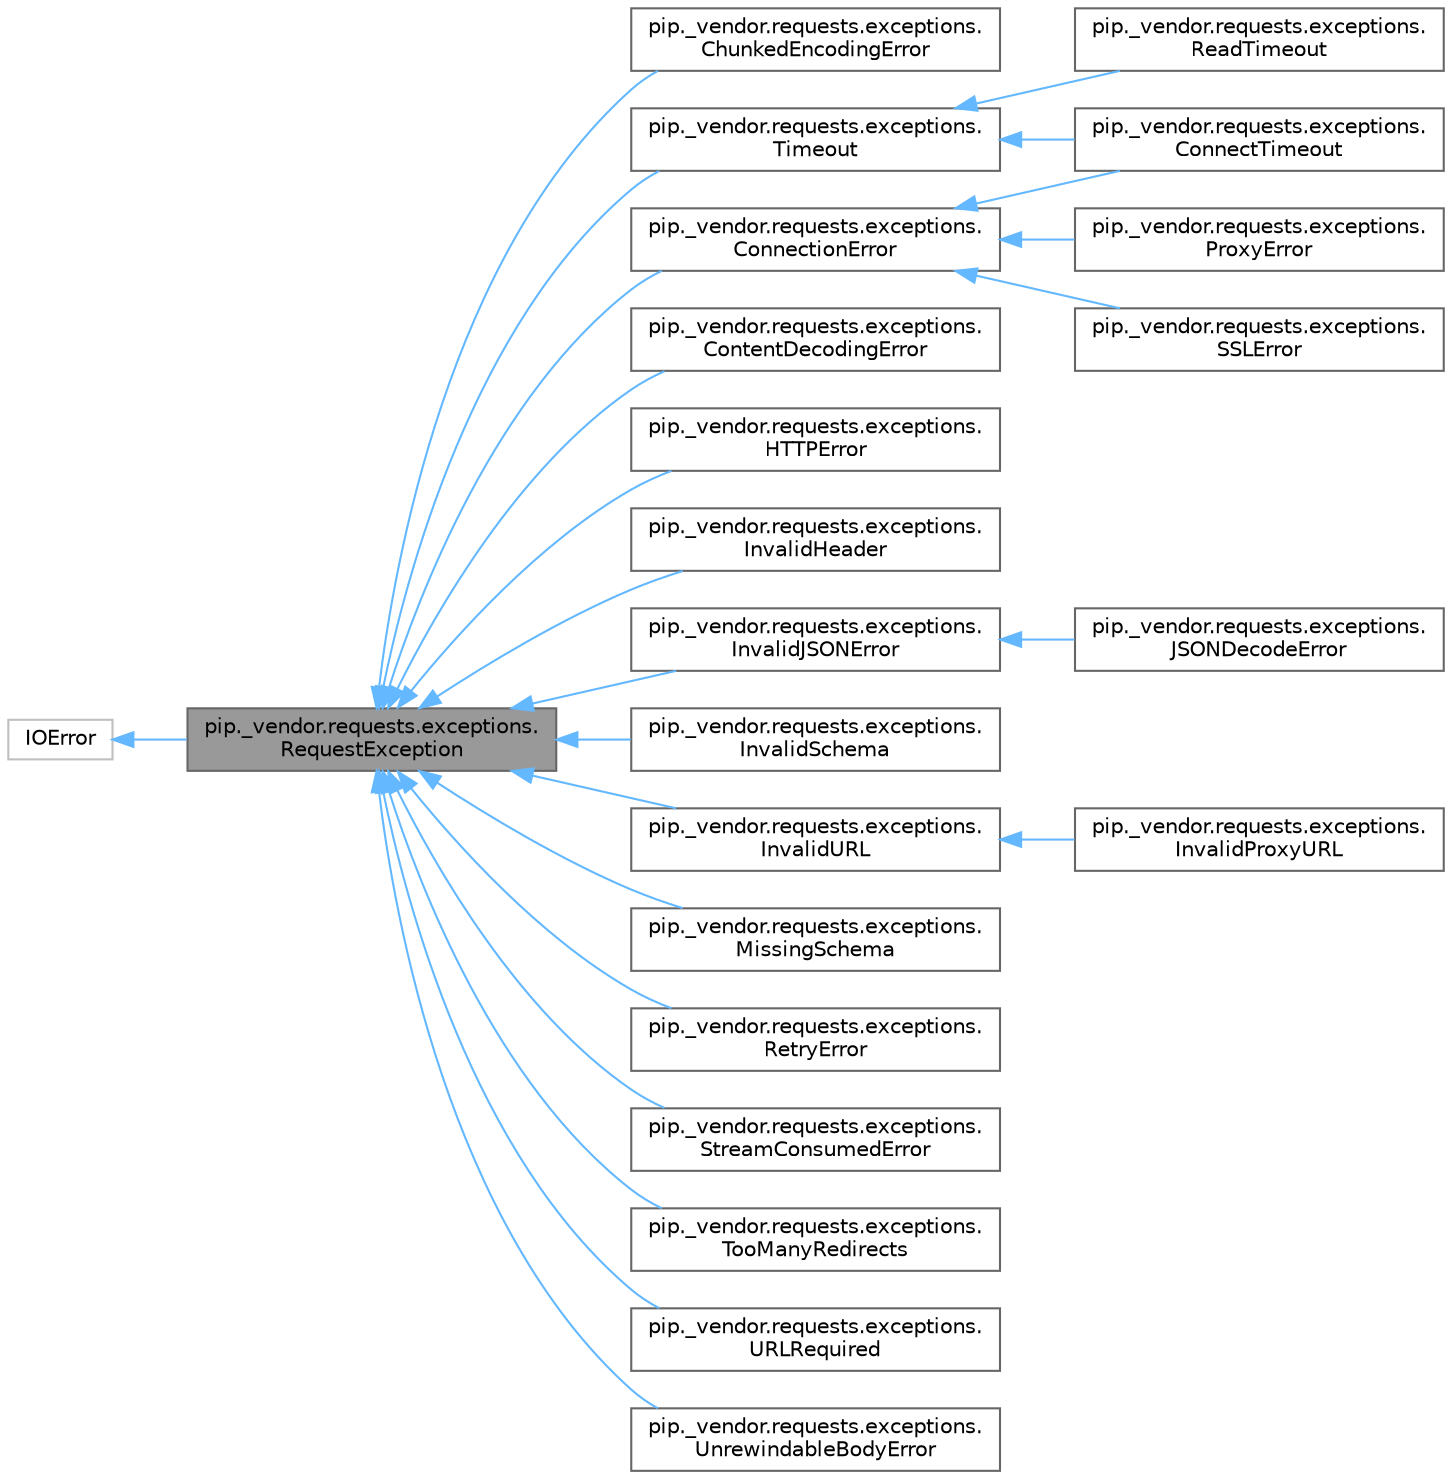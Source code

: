 digraph "pip._vendor.requests.exceptions.RequestException"
{
 // LATEX_PDF_SIZE
  bgcolor="transparent";
  edge [fontname=Helvetica,fontsize=10,labelfontname=Helvetica,labelfontsize=10];
  node [fontname=Helvetica,fontsize=10,shape=box,height=0.2,width=0.4];
  rankdir="LR";
  Node1 [id="Node000001",label="pip._vendor.requests.exceptions.\lRequestException",height=0.2,width=0.4,color="gray40", fillcolor="grey60", style="filled", fontcolor="black",tooltip=" "];
  Node2 -> Node1 [id="edge1_Node000001_Node000002",dir="back",color="steelblue1",style="solid",tooltip=" "];
  Node2 [id="Node000002",label="IOError",height=0.2,width=0.4,color="grey75", fillcolor="white", style="filled",URL="$d3/df1/classIOError.html",tooltip=" "];
  Node1 -> Node3 [id="edge2_Node000001_Node000003",dir="back",color="steelblue1",style="solid",tooltip=" "];
  Node3 [id="Node000003",label="pip._vendor.requests.exceptions.\lChunkedEncodingError",height=0.2,width=0.4,color="gray40", fillcolor="white", style="filled",URL="$d9/d5f/classpip_1_1__vendor_1_1requests_1_1exceptions_1_1ChunkedEncodingError.html",tooltip=" "];
  Node1 -> Node4 [id="edge3_Node000001_Node000004",dir="back",color="steelblue1",style="solid",tooltip=" "];
  Node4 [id="Node000004",label="pip._vendor.requests.exceptions.\lConnectionError",height=0.2,width=0.4,color="gray40", fillcolor="white", style="filled",URL="$d3/d67/classpip_1_1__vendor_1_1requests_1_1exceptions_1_1ConnectionError.html",tooltip=" "];
  Node4 -> Node5 [id="edge4_Node000004_Node000005",dir="back",color="steelblue1",style="solid",tooltip=" "];
  Node5 [id="Node000005",label="pip._vendor.requests.exceptions.\lConnectTimeout",height=0.2,width=0.4,color="gray40", fillcolor="white", style="filled",URL="$db/dcb/classpip_1_1__vendor_1_1requests_1_1exceptions_1_1ConnectTimeout.html",tooltip=" "];
  Node4 -> Node6 [id="edge5_Node000004_Node000006",dir="back",color="steelblue1",style="solid",tooltip=" "];
  Node6 [id="Node000006",label="pip._vendor.requests.exceptions.\lProxyError",height=0.2,width=0.4,color="gray40", fillcolor="white", style="filled",URL="$d9/d06/classpip_1_1__vendor_1_1requests_1_1exceptions_1_1ProxyError.html",tooltip=" "];
  Node4 -> Node7 [id="edge6_Node000004_Node000007",dir="back",color="steelblue1",style="solid",tooltip=" "];
  Node7 [id="Node000007",label="pip._vendor.requests.exceptions.\lSSLError",height=0.2,width=0.4,color="gray40", fillcolor="white", style="filled",URL="$d6/df2/classpip_1_1__vendor_1_1requests_1_1exceptions_1_1SSLError.html",tooltip=" "];
  Node1 -> Node8 [id="edge7_Node000001_Node000008",dir="back",color="steelblue1",style="solid",tooltip=" "];
  Node8 [id="Node000008",label="pip._vendor.requests.exceptions.\lContentDecodingError",height=0.2,width=0.4,color="gray40", fillcolor="white", style="filled",URL="$d3/d9f/classpip_1_1__vendor_1_1requests_1_1exceptions_1_1ContentDecodingError.html",tooltip=" "];
  Node1 -> Node9 [id="edge8_Node000001_Node000009",dir="back",color="steelblue1",style="solid",tooltip=" "];
  Node9 [id="Node000009",label="pip._vendor.requests.exceptions.\lHTTPError",height=0.2,width=0.4,color="gray40", fillcolor="white", style="filled",URL="$d7/d43/classpip_1_1__vendor_1_1requests_1_1exceptions_1_1HTTPError.html",tooltip=" "];
  Node1 -> Node10 [id="edge9_Node000001_Node000010",dir="back",color="steelblue1",style="solid",tooltip=" "];
  Node10 [id="Node000010",label="pip._vendor.requests.exceptions.\lInvalidHeader",height=0.2,width=0.4,color="gray40", fillcolor="white", style="filled",URL="$d8/deb/classpip_1_1__vendor_1_1requests_1_1exceptions_1_1InvalidHeader.html",tooltip=" "];
  Node1 -> Node11 [id="edge10_Node000001_Node000011",dir="back",color="steelblue1",style="solid",tooltip=" "];
  Node11 [id="Node000011",label="pip._vendor.requests.exceptions.\lInvalidJSONError",height=0.2,width=0.4,color="gray40", fillcolor="white", style="filled",URL="$d9/d66/classpip_1_1__vendor_1_1requests_1_1exceptions_1_1InvalidJSONError.html",tooltip=" "];
  Node11 -> Node12 [id="edge11_Node000011_Node000012",dir="back",color="steelblue1",style="solid",tooltip=" "];
  Node12 [id="Node000012",label="pip._vendor.requests.exceptions.\lJSONDecodeError",height=0.2,width=0.4,color="gray40", fillcolor="white", style="filled",URL="$d8/d03/classpip_1_1__vendor_1_1requests_1_1exceptions_1_1JSONDecodeError.html",tooltip=" "];
  Node1 -> Node13 [id="edge12_Node000001_Node000013",dir="back",color="steelblue1",style="solid",tooltip=" "];
  Node13 [id="Node000013",label="pip._vendor.requests.exceptions.\lInvalidSchema",height=0.2,width=0.4,color="gray40", fillcolor="white", style="filled",URL="$d7/da2/classpip_1_1__vendor_1_1requests_1_1exceptions_1_1InvalidSchema.html",tooltip=" "];
  Node1 -> Node14 [id="edge13_Node000001_Node000014",dir="back",color="steelblue1",style="solid",tooltip=" "];
  Node14 [id="Node000014",label="pip._vendor.requests.exceptions.\lInvalidURL",height=0.2,width=0.4,color="gray40", fillcolor="white", style="filled",URL="$d5/dd4/classpip_1_1__vendor_1_1requests_1_1exceptions_1_1InvalidURL.html",tooltip=" "];
  Node14 -> Node15 [id="edge14_Node000014_Node000015",dir="back",color="steelblue1",style="solid",tooltip=" "];
  Node15 [id="Node000015",label="pip._vendor.requests.exceptions.\lInvalidProxyURL",height=0.2,width=0.4,color="gray40", fillcolor="white", style="filled",URL="$d1/d2d/classpip_1_1__vendor_1_1requests_1_1exceptions_1_1InvalidProxyURL.html",tooltip=" "];
  Node1 -> Node16 [id="edge15_Node000001_Node000016",dir="back",color="steelblue1",style="solid",tooltip=" "];
  Node16 [id="Node000016",label="pip._vendor.requests.exceptions.\lMissingSchema",height=0.2,width=0.4,color="gray40", fillcolor="white", style="filled",URL="$da/da0/classpip_1_1__vendor_1_1requests_1_1exceptions_1_1MissingSchema.html",tooltip=" "];
  Node1 -> Node17 [id="edge16_Node000001_Node000017",dir="back",color="steelblue1",style="solid",tooltip=" "];
  Node17 [id="Node000017",label="pip._vendor.requests.exceptions.\lRetryError",height=0.2,width=0.4,color="gray40", fillcolor="white", style="filled",URL="$d4/da4/classpip_1_1__vendor_1_1requests_1_1exceptions_1_1RetryError.html",tooltip=" "];
  Node1 -> Node18 [id="edge17_Node000001_Node000018",dir="back",color="steelblue1",style="solid",tooltip=" "];
  Node18 [id="Node000018",label="pip._vendor.requests.exceptions.\lStreamConsumedError",height=0.2,width=0.4,color="gray40", fillcolor="white", style="filled",URL="$d9/df9/classpip_1_1__vendor_1_1requests_1_1exceptions_1_1StreamConsumedError.html",tooltip=" "];
  Node1 -> Node19 [id="edge18_Node000001_Node000019",dir="back",color="steelblue1",style="solid",tooltip=" "];
  Node19 [id="Node000019",label="pip._vendor.requests.exceptions.\lTimeout",height=0.2,width=0.4,color="gray40", fillcolor="white", style="filled",URL="$d5/d8a/classpip_1_1__vendor_1_1requests_1_1exceptions_1_1Timeout.html",tooltip=" "];
  Node19 -> Node5 [id="edge19_Node000019_Node000005",dir="back",color="steelblue1",style="solid",tooltip=" "];
  Node19 -> Node20 [id="edge20_Node000019_Node000020",dir="back",color="steelblue1",style="solid",tooltip=" "];
  Node20 [id="Node000020",label="pip._vendor.requests.exceptions.\lReadTimeout",height=0.2,width=0.4,color="gray40", fillcolor="white", style="filled",URL="$da/d20/classpip_1_1__vendor_1_1requests_1_1exceptions_1_1ReadTimeout.html",tooltip=" "];
  Node1 -> Node21 [id="edge21_Node000001_Node000021",dir="back",color="steelblue1",style="solid",tooltip=" "];
  Node21 [id="Node000021",label="pip._vendor.requests.exceptions.\lTooManyRedirects",height=0.2,width=0.4,color="gray40", fillcolor="white", style="filled",URL="$da/dee/classpip_1_1__vendor_1_1requests_1_1exceptions_1_1TooManyRedirects.html",tooltip=" "];
  Node1 -> Node22 [id="edge22_Node000001_Node000022",dir="back",color="steelblue1",style="solid",tooltip=" "];
  Node22 [id="Node000022",label="pip._vendor.requests.exceptions.\lURLRequired",height=0.2,width=0.4,color="gray40", fillcolor="white", style="filled",URL="$d5/d49/classpip_1_1__vendor_1_1requests_1_1exceptions_1_1URLRequired.html",tooltip=" "];
  Node1 -> Node23 [id="edge23_Node000001_Node000023",dir="back",color="steelblue1",style="solid",tooltip=" "];
  Node23 [id="Node000023",label="pip._vendor.requests.exceptions.\lUnrewindableBodyError",height=0.2,width=0.4,color="gray40", fillcolor="white", style="filled",URL="$dd/da4/classpip_1_1__vendor_1_1requests_1_1exceptions_1_1UnrewindableBodyError.html",tooltip=" "];
}

